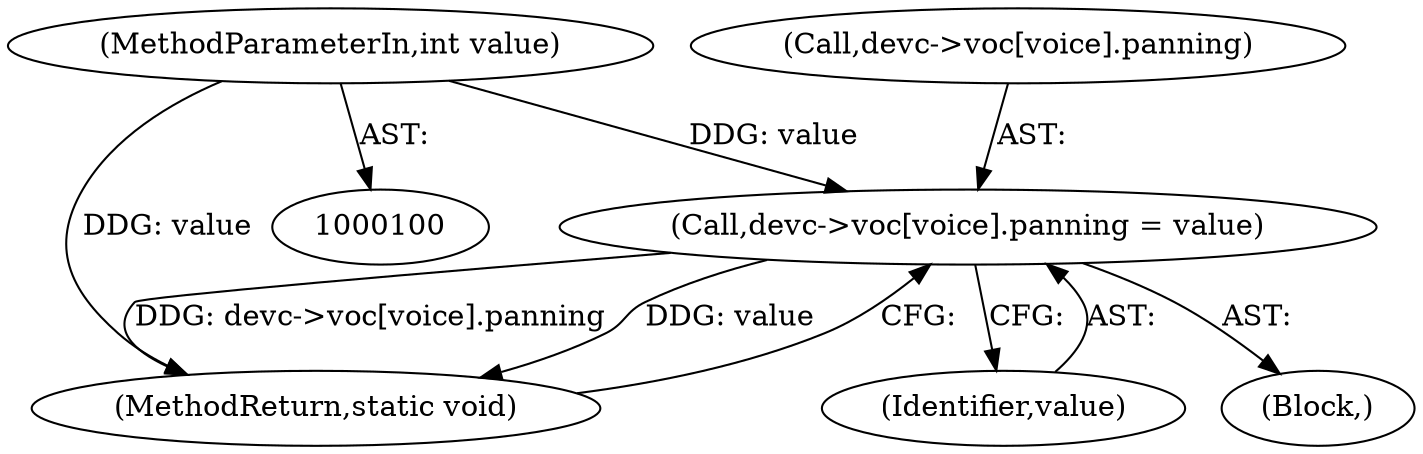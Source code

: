 digraph "0_linux_4d00135a680727f6c3be78f8befaac009030e4df@array" {
"1000116" [label="(Call,devc->voc[voice].panning = value)"];
"1000103" [label="(MethodParameterIn,int value)"];
"1000104" [label="(Block,)"];
"1000103" [label="(MethodParameterIn,int value)"];
"1000117" [label="(Call,devc->voc[voice].panning)"];
"1000125" [label="(MethodReturn,static void)"];
"1000124" [label="(Identifier,value)"];
"1000116" [label="(Call,devc->voc[voice].panning = value)"];
"1000116" -> "1000104"  [label="AST: "];
"1000116" -> "1000124"  [label="CFG: "];
"1000117" -> "1000116"  [label="AST: "];
"1000124" -> "1000116"  [label="AST: "];
"1000125" -> "1000116"  [label="CFG: "];
"1000116" -> "1000125"  [label="DDG: devc->voc[voice].panning"];
"1000116" -> "1000125"  [label="DDG: value"];
"1000103" -> "1000116"  [label="DDG: value"];
"1000103" -> "1000100"  [label="AST: "];
"1000103" -> "1000125"  [label="DDG: value"];
}
